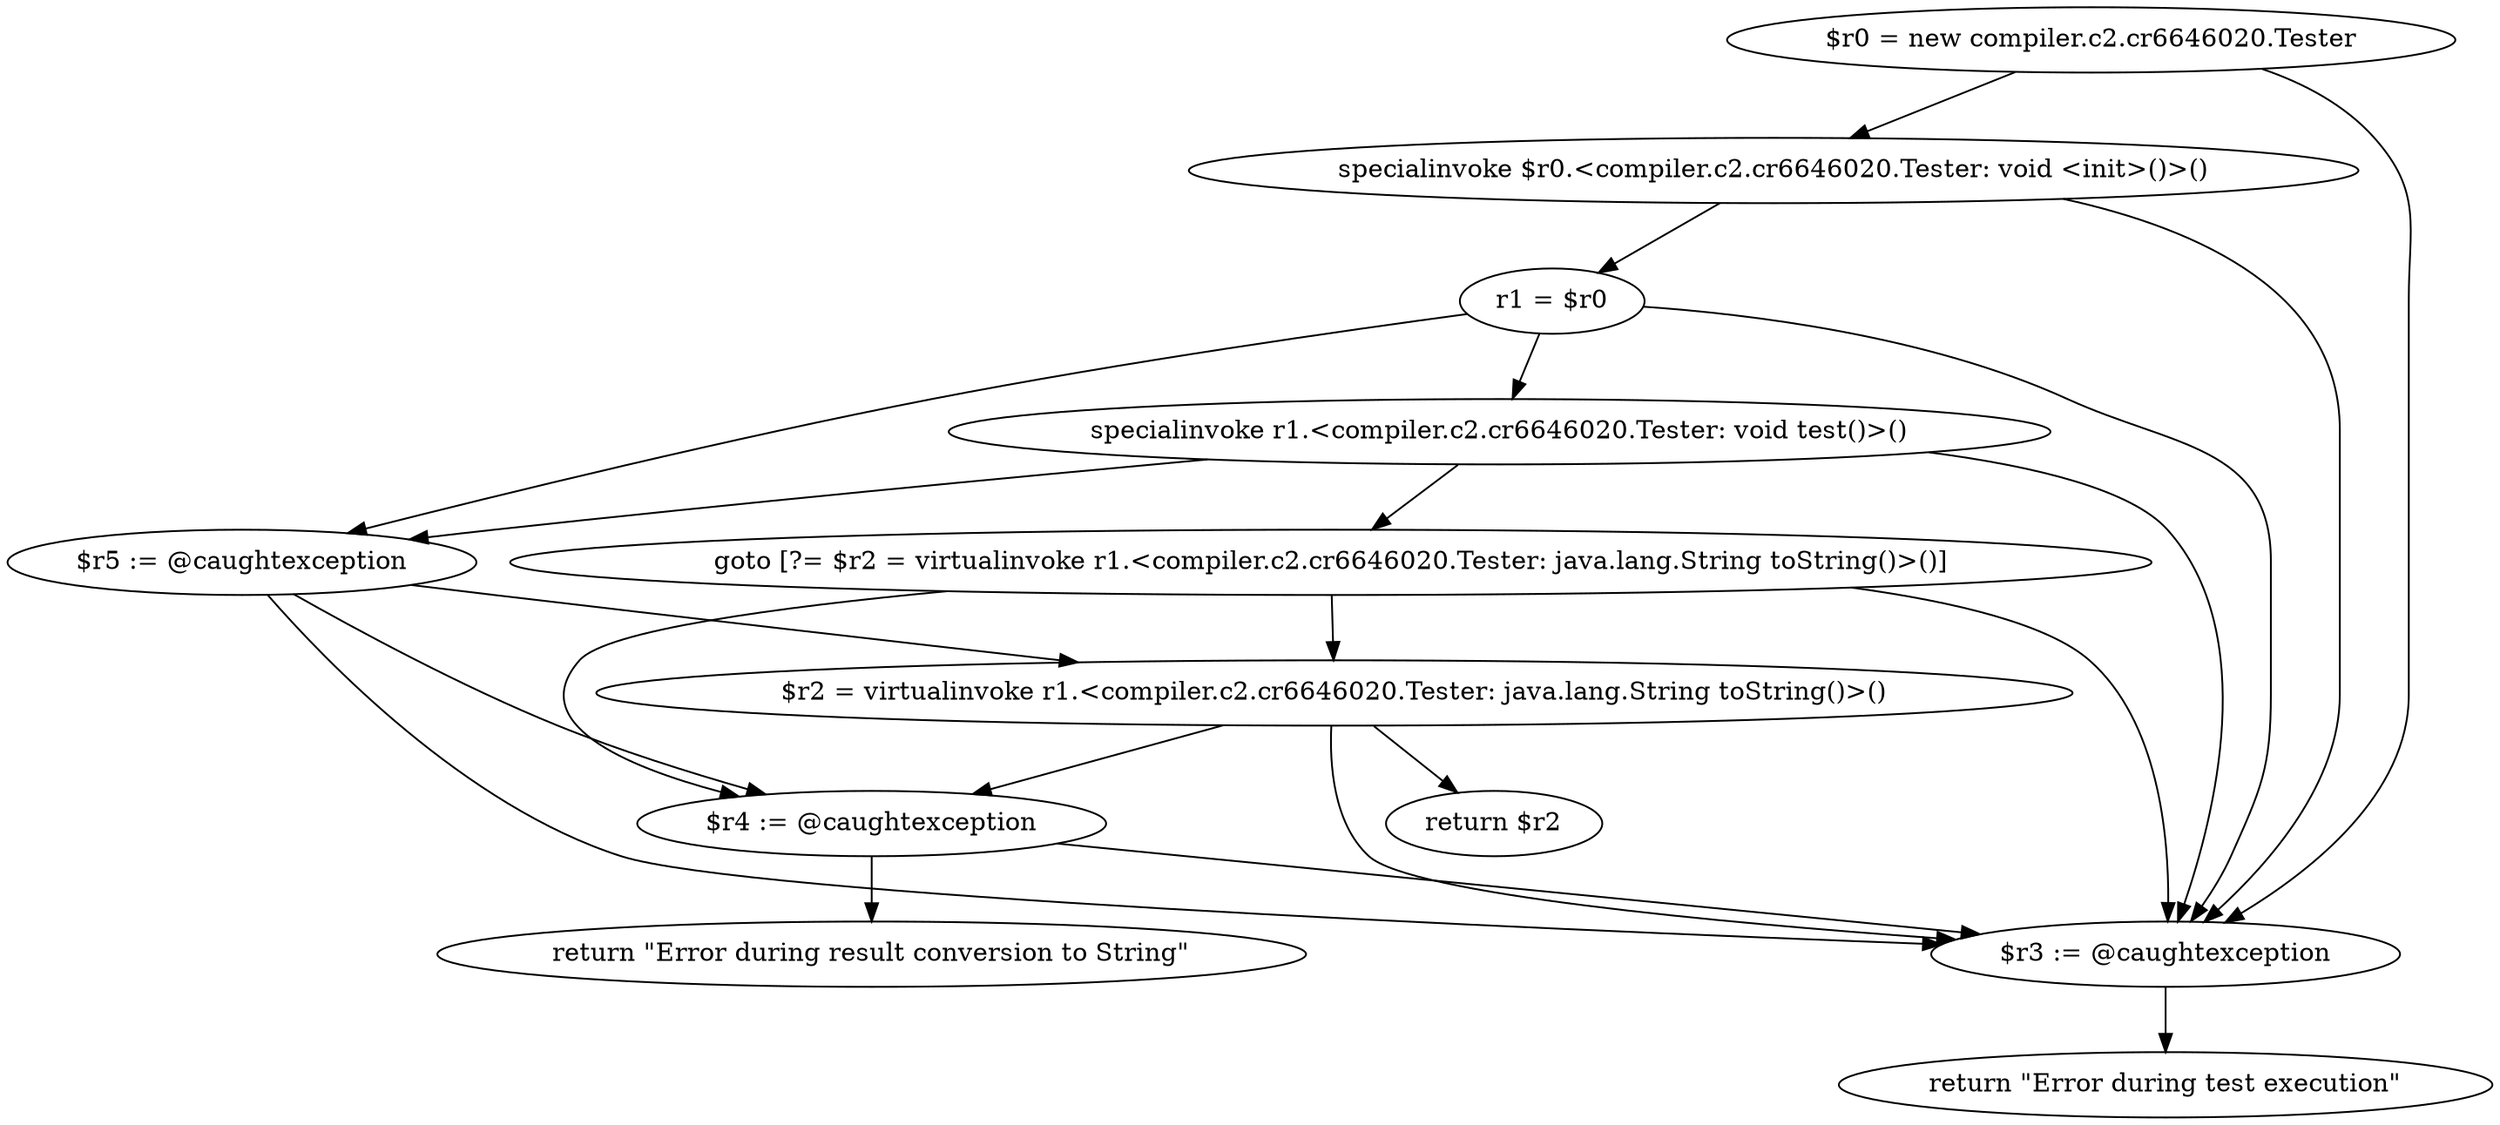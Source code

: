 digraph "unitGraph" {
    "$r0 = new compiler.c2.cr6646020.Tester"
    "specialinvoke $r0.<compiler.c2.cr6646020.Tester: void <init>()>()"
    "r1 = $r0"
    "specialinvoke r1.<compiler.c2.cr6646020.Tester: void test()>()"
    "goto [?= $r2 = virtualinvoke r1.<compiler.c2.cr6646020.Tester: java.lang.String toString()>()]"
    "$r5 := @caughtexception"
    "$r2 = virtualinvoke r1.<compiler.c2.cr6646020.Tester: java.lang.String toString()>()"
    "return $r2"
    "$r4 := @caughtexception"
    "return \"Error during result conversion to String\""
    "$r3 := @caughtexception"
    "return \"Error during test execution\""
    "$r0 = new compiler.c2.cr6646020.Tester"->"specialinvoke $r0.<compiler.c2.cr6646020.Tester: void <init>()>()";
    "$r0 = new compiler.c2.cr6646020.Tester"->"$r3 := @caughtexception";
    "specialinvoke $r0.<compiler.c2.cr6646020.Tester: void <init>()>()"->"r1 = $r0";
    "specialinvoke $r0.<compiler.c2.cr6646020.Tester: void <init>()>()"->"$r3 := @caughtexception";
    "r1 = $r0"->"$r5 := @caughtexception";
    "r1 = $r0"->"$r3 := @caughtexception";
    "r1 = $r0"->"specialinvoke r1.<compiler.c2.cr6646020.Tester: void test()>()";
    "specialinvoke r1.<compiler.c2.cr6646020.Tester: void test()>()"->"$r5 := @caughtexception";
    "specialinvoke r1.<compiler.c2.cr6646020.Tester: void test()>()"->"$r3 := @caughtexception";
    "specialinvoke r1.<compiler.c2.cr6646020.Tester: void test()>()"->"goto [?= $r2 = virtualinvoke r1.<compiler.c2.cr6646020.Tester: java.lang.String toString()>()]";
    "goto [?= $r2 = virtualinvoke r1.<compiler.c2.cr6646020.Tester: java.lang.String toString()>()]"->"$r4 := @caughtexception";
    "goto [?= $r2 = virtualinvoke r1.<compiler.c2.cr6646020.Tester: java.lang.String toString()>()]"->"$r3 := @caughtexception";
    "goto [?= $r2 = virtualinvoke r1.<compiler.c2.cr6646020.Tester: java.lang.String toString()>()]"->"$r2 = virtualinvoke r1.<compiler.c2.cr6646020.Tester: java.lang.String toString()>()";
    "$r5 := @caughtexception"->"$r4 := @caughtexception";
    "$r5 := @caughtexception"->"$r3 := @caughtexception";
    "$r5 := @caughtexception"->"$r2 = virtualinvoke r1.<compiler.c2.cr6646020.Tester: java.lang.String toString()>()";
    "$r2 = virtualinvoke r1.<compiler.c2.cr6646020.Tester: java.lang.String toString()>()"->"$r4 := @caughtexception";
    "$r2 = virtualinvoke r1.<compiler.c2.cr6646020.Tester: java.lang.String toString()>()"->"$r3 := @caughtexception";
    "$r2 = virtualinvoke r1.<compiler.c2.cr6646020.Tester: java.lang.String toString()>()"->"return $r2";
    "$r4 := @caughtexception"->"return \"Error during result conversion to String\"";
    "$r4 := @caughtexception"->"$r3 := @caughtexception";
    "$r3 := @caughtexception"->"return \"Error during test execution\"";
}
